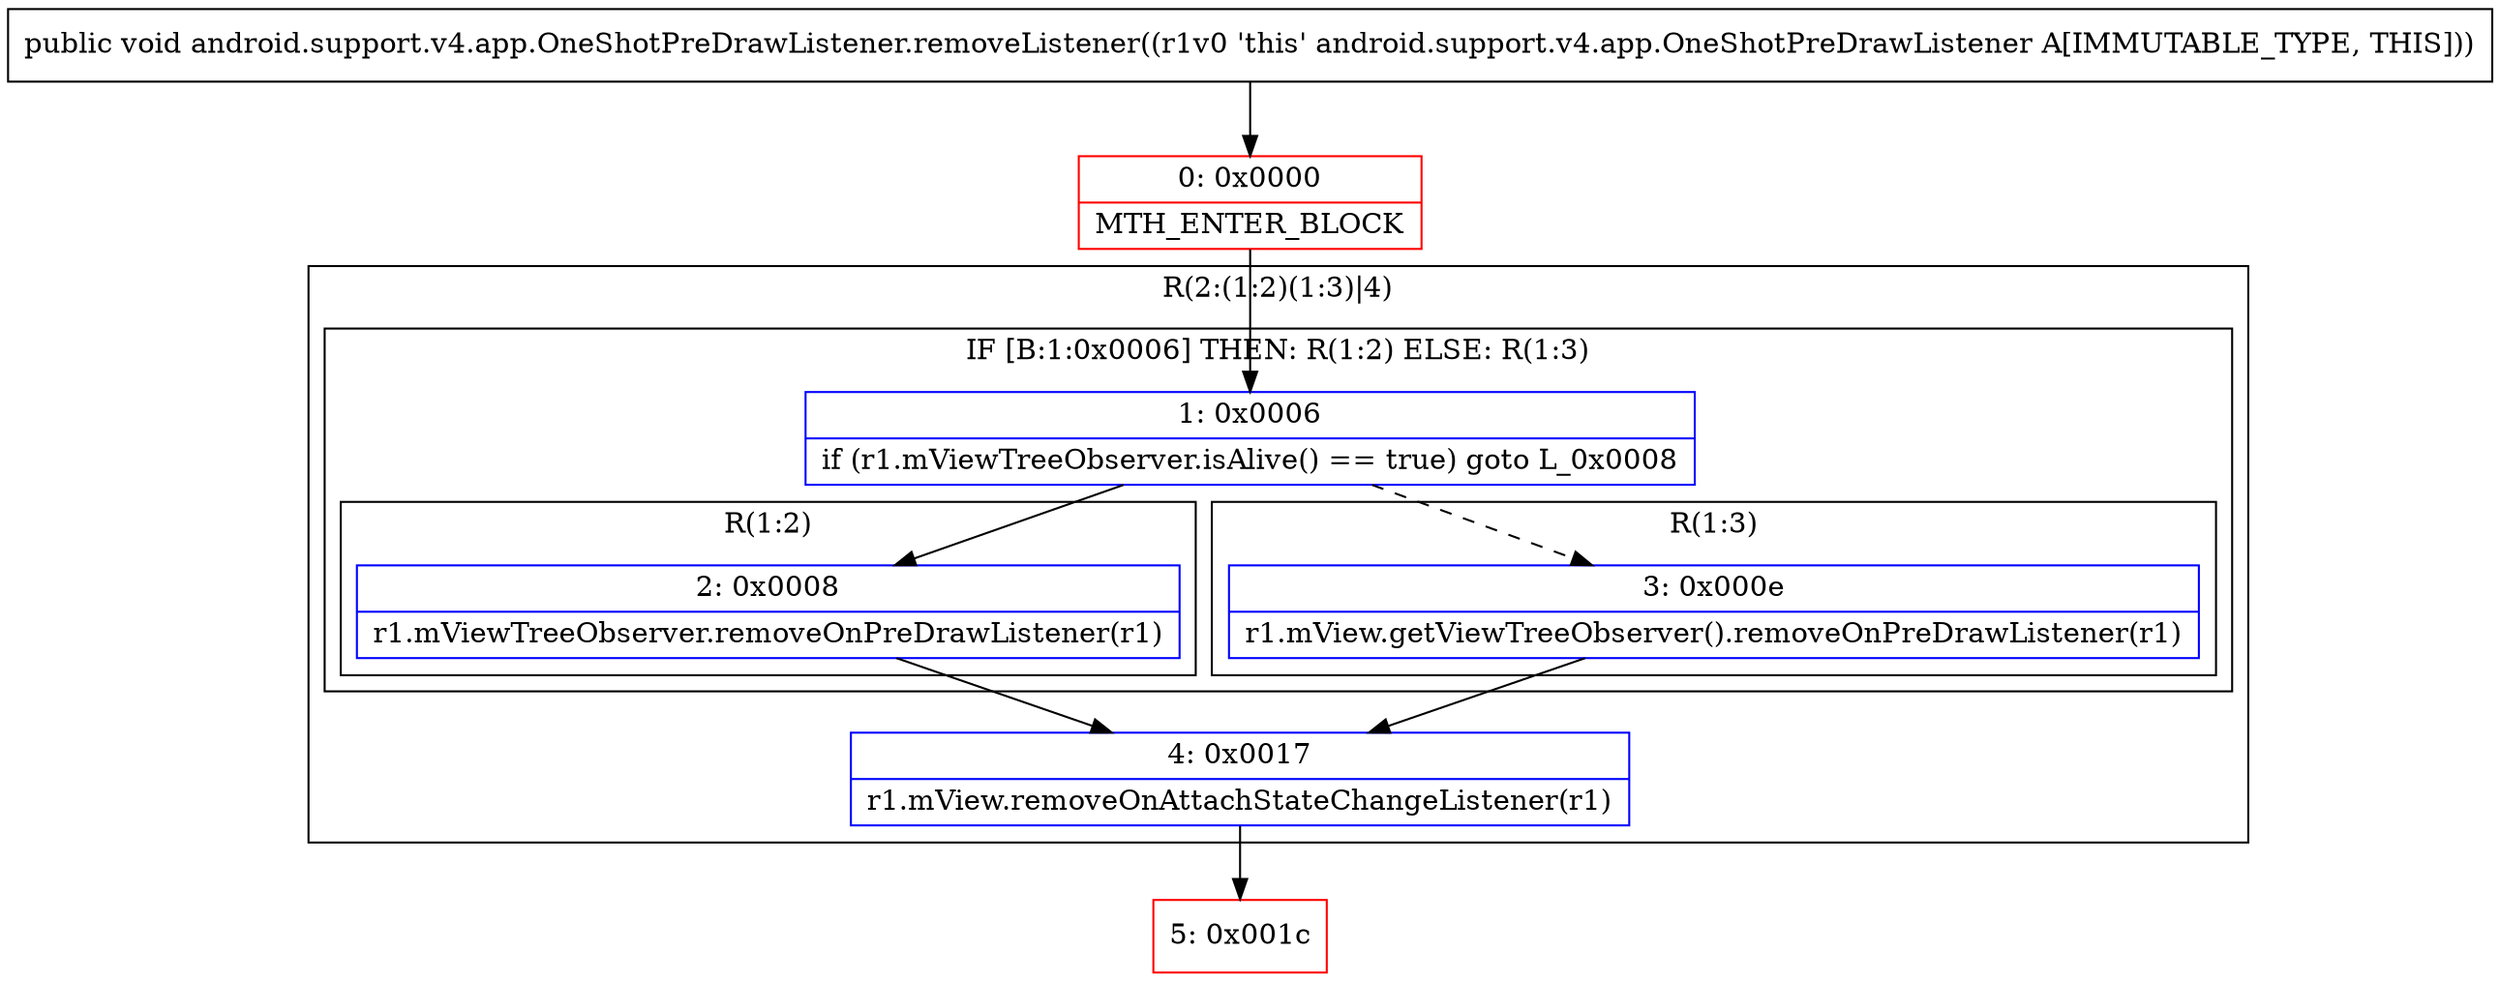 digraph "CFG forandroid.support.v4.app.OneShotPreDrawListener.removeListener()V" {
subgraph cluster_Region_72386530 {
label = "R(2:(1:2)(1:3)|4)";
node [shape=record,color=blue];
subgraph cluster_IfRegion_1514859442 {
label = "IF [B:1:0x0006] THEN: R(1:2) ELSE: R(1:3)";
node [shape=record,color=blue];
Node_1 [shape=record,label="{1\:\ 0x0006|if (r1.mViewTreeObserver.isAlive() == true) goto L_0x0008\l}"];
subgraph cluster_Region_844993655 {
label = "R(1:2)";
node [shape=record,color=blue];
Node_2 [shape=record,label="{2\:\ 0x0008|r1.mViewTreeObserver.removeOnPreDrawListener(r1)\l}"];
}
subgraph cluster_Region_1767434522 {
label = "R(1:3)";
node [shape=record,color=blue];
Node_3 [shape=record,label="{3\:\ 0x000e|r1.mView.getViewTreeObserver().removeOnPreDrawListener(r1)\l}"];
}
}
Node_4 [shape=record,label="{4\:\ 0x0017|r1.mView.removeOnAttachStateChangeListener(r1)\l}"];
}
Node_0 [shape=record,color=red,label="{0\:\ 0x0000|MTH_ENTER_BLOCK\l}"];
Node_5 [shape=record,color=red,label="{5\:\ 0x001c}"];
MethodNode[shape=record,label="{public void android.support.v4.app.OneShotPreDrawListener.removeListener((r1v0 'this' android.support.v4.app.OneShotPreDrawListener A[IMMUTABLE_TYPE, THIS])) }"];
MethodNode -> Node_0;
Node_1 -> Node_2;
Node_1 -> Node_3[style=dashed];
Node_2 -> Node_4;
Node_3 -> Node_4;
Node_4 -> Node_5;
Node_0 -> Node_1;
}

